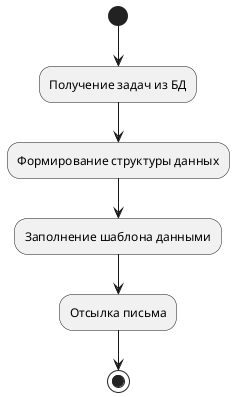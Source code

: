 @startuml reminder-plugin.svg
' inkscape -z -D --file=reminder-plugin.svg --export-pdf=reminder-plugin.pdf --export-area-drawing

skinparam monochrome true

 ' \item Работает с БД redmine, производя выборку необходимых данных
  '\item Формирует текст письма на основе выбранных данных и шаблона
 ' \item Производит отсылку e-mail на основе полученной информации


(*) --> "Получение задач из БД"
"Получение задач из БД" --> "Формирование структуры данных"
"Формирование структуры данных" --> "Заполнение шаблона данными"
"Заполнение шаблона данными" --> "Отсылка письма"
"Отсылка письма" --> (*)
@enduml                











